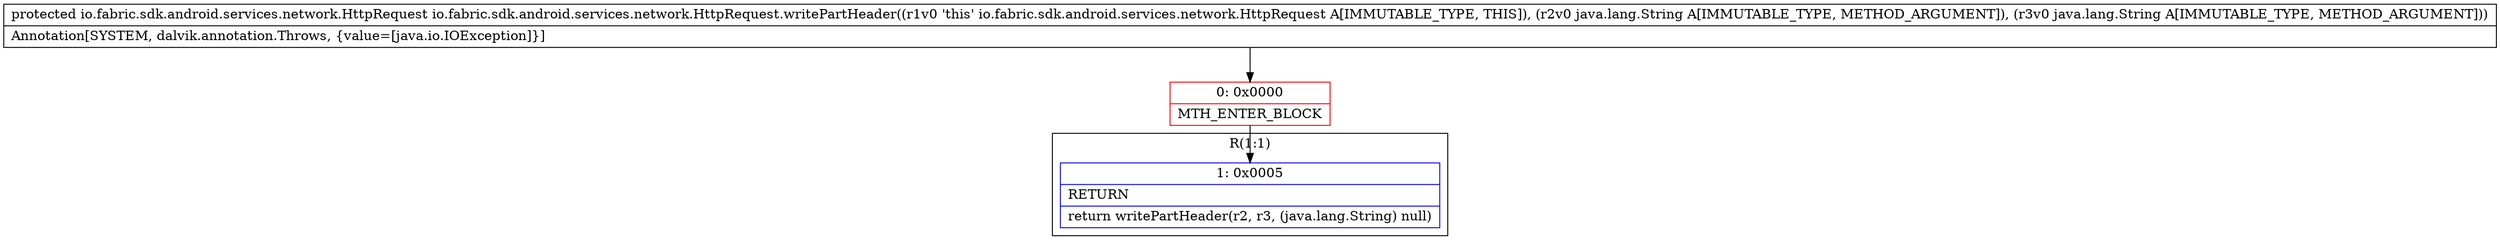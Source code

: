 digraph "CFG forio.fabric.sdk.android.services.network.HttpRequest.writePartHeader(Ljava\/lang\/String;Ljava\/lang\/String;)Lio\/fabric\/sdk\/android\/services\/network\/HttpRequest;" {
subgraph cluster_Region_1448114531 {
label = "R(1:1)";
node [shape=record,color=blue];
Node_1 [shape=record,label="{1\:\ 0x0005|RETURN\l|return writePartHeader(r2, r3, (java.lang.String) null)\l}"];
}
Node_0 [shape=record,color=red,label="{0\:\ 0x0000|MTH_ENTER_BLOCK\l}"];
MethodNode[shape=record,label="{protected io.fabric.sdk.android.services.network.HttpRequest io.fabric.sdk.android.services.network.HttpRequest.writePartHeader((r1v0 'this' io.fabric.sdk.android.services.network.HttpRequest A[IMMUTABLE_TYPE, THIS]), (r2v0 java.lang.String A[IMMUTABLE_TYPE, METHOD_ARGUMENT]), (r3v0 java.lang.String A[IMMUTABLE_TYPE, METHOD_ARGUMENT]))  | Annotation[SYSTEM, dalvik.annotation.Throws, \{value=[java.io.IOException]\}]\l}"];
MethodNode -> Node_0;
Node_0 -> Node_1;
}

